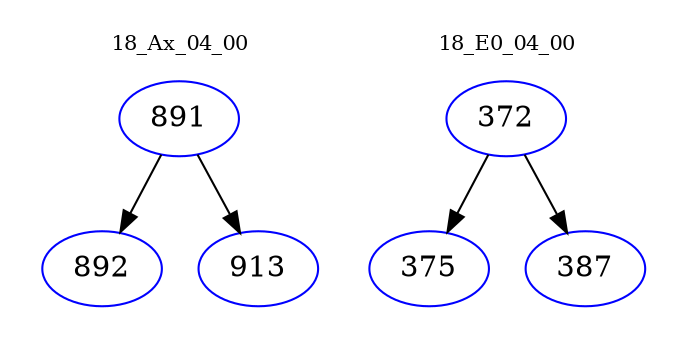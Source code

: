 digraph{
subgraph cluster_0 {
color = white
label = "18_Ax_04_00";
fontsize=10;
T0_891 [label="891", color="blue"]
T0_891 -> T0_892 [color="black"]
T0_892 [label="892", color="blue"]
T0_891 -> T0_913 [color="black"]
T0_913 [label="913", color="blue"]
}
subgraph cluster_1 {
color = white
label = "18_E0_04_00";
fontsize=10;
T1_372 [label="372", color="blue"]
T1_372 -> T1_375 [color="black"]
T1_375 [label="375", color="blue"]
T1_372 -> T1_387 [color="black"]
T1_387 [label="387", color="blue"]
}
}

